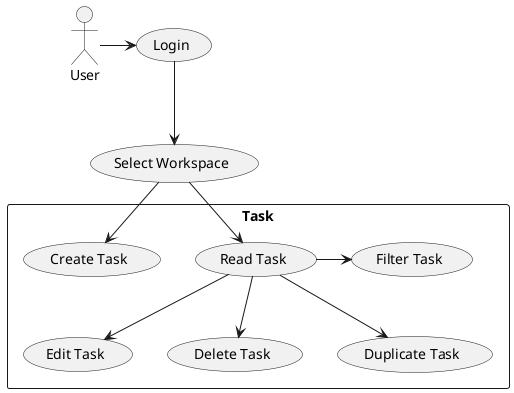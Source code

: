 @startuml task

actor User

User -right-> (Login)
(Login) -down-> (Select Workspace)
rectangle "Task" {
  (Select Workspace) --> (Create Task)
  (Select Workspace) --> (Read Task)
  (Read Task) -> (Filter Task)
  (Read Task) --> (Edit Task)
  (Read Task) --> (Delete Task)
  (Read Task) --> (Duplicate Task)
}
@enduml